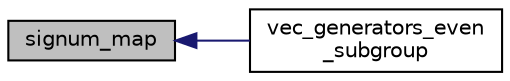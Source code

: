 digraph "signum_map"
{
  edge [fontname="Helvetica",fontsize="10",labelfontname="Helvetica",labelfontsize="10"];
  node [fontname="Helvetica",fontsize="10",shape=record];
  rankdir="LR";
  Node8608 [label="signum_map",height=0.2,width=0.4,color="black", fillcolor="grey75", style="filled", fontcolor="black"];
  Node8608 -> Node8609 [dir="back",color="midnightblue",fontsize="10",style="solid",fontname="Helvetica"];
  Node8609 [label="vec_generators_even\l_subgroup",height=0.2,width=0.4,color="black", fillcolor="white", style="filled",URL="$d0/dd3/perm__group__gens_8_c.html#a97f04daa9d190c578504d38e10c3e0d8"];
}
